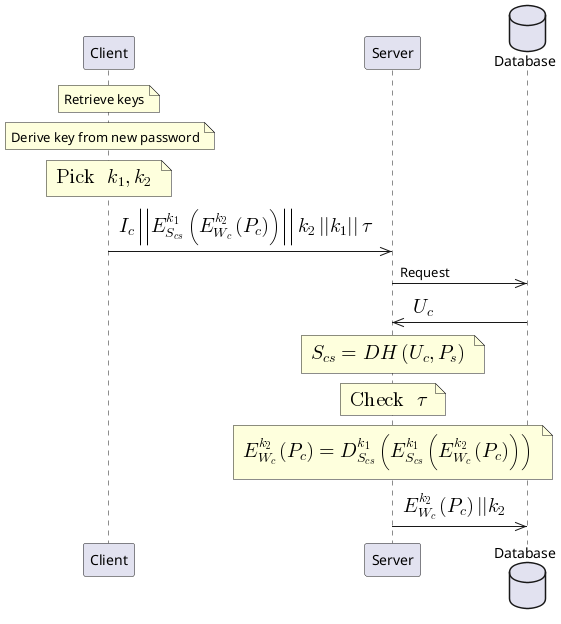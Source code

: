 @startuml
participant Client
participant Server
database Database

note over Client
  Retrieve keys
end note

note over Client
  Derive key from new password
end note

note over Client
  <math>"Pick " k_1, k_2</math>
end note

Client ->> Server: <math>I_c || E_{S_{cs}}^{k_1}(E_{W_c}^{k_2}(P_c)) || k_2 || k_1 || \tau</math>
Server ->> Database: Request
Database ->> Server: <math>U_c</math>

note over Server
    <math>S_{cs} = DH(U_c, P_s)</math>
end note

note over Server
    <math>"Check " \tau</math>
end note

note over Server
    <math>E_{W_c}^{k_2}(P_c) = D_{S_{cs}}^{k_1}(E_{S_{cs}}^{k_1}(E_{W_c}^{k_2}(P_c)))</math>
end note



Server ->> Database: <math>E_{W_c}^{k_2}(P_c) || k_2</math>
@enduml
